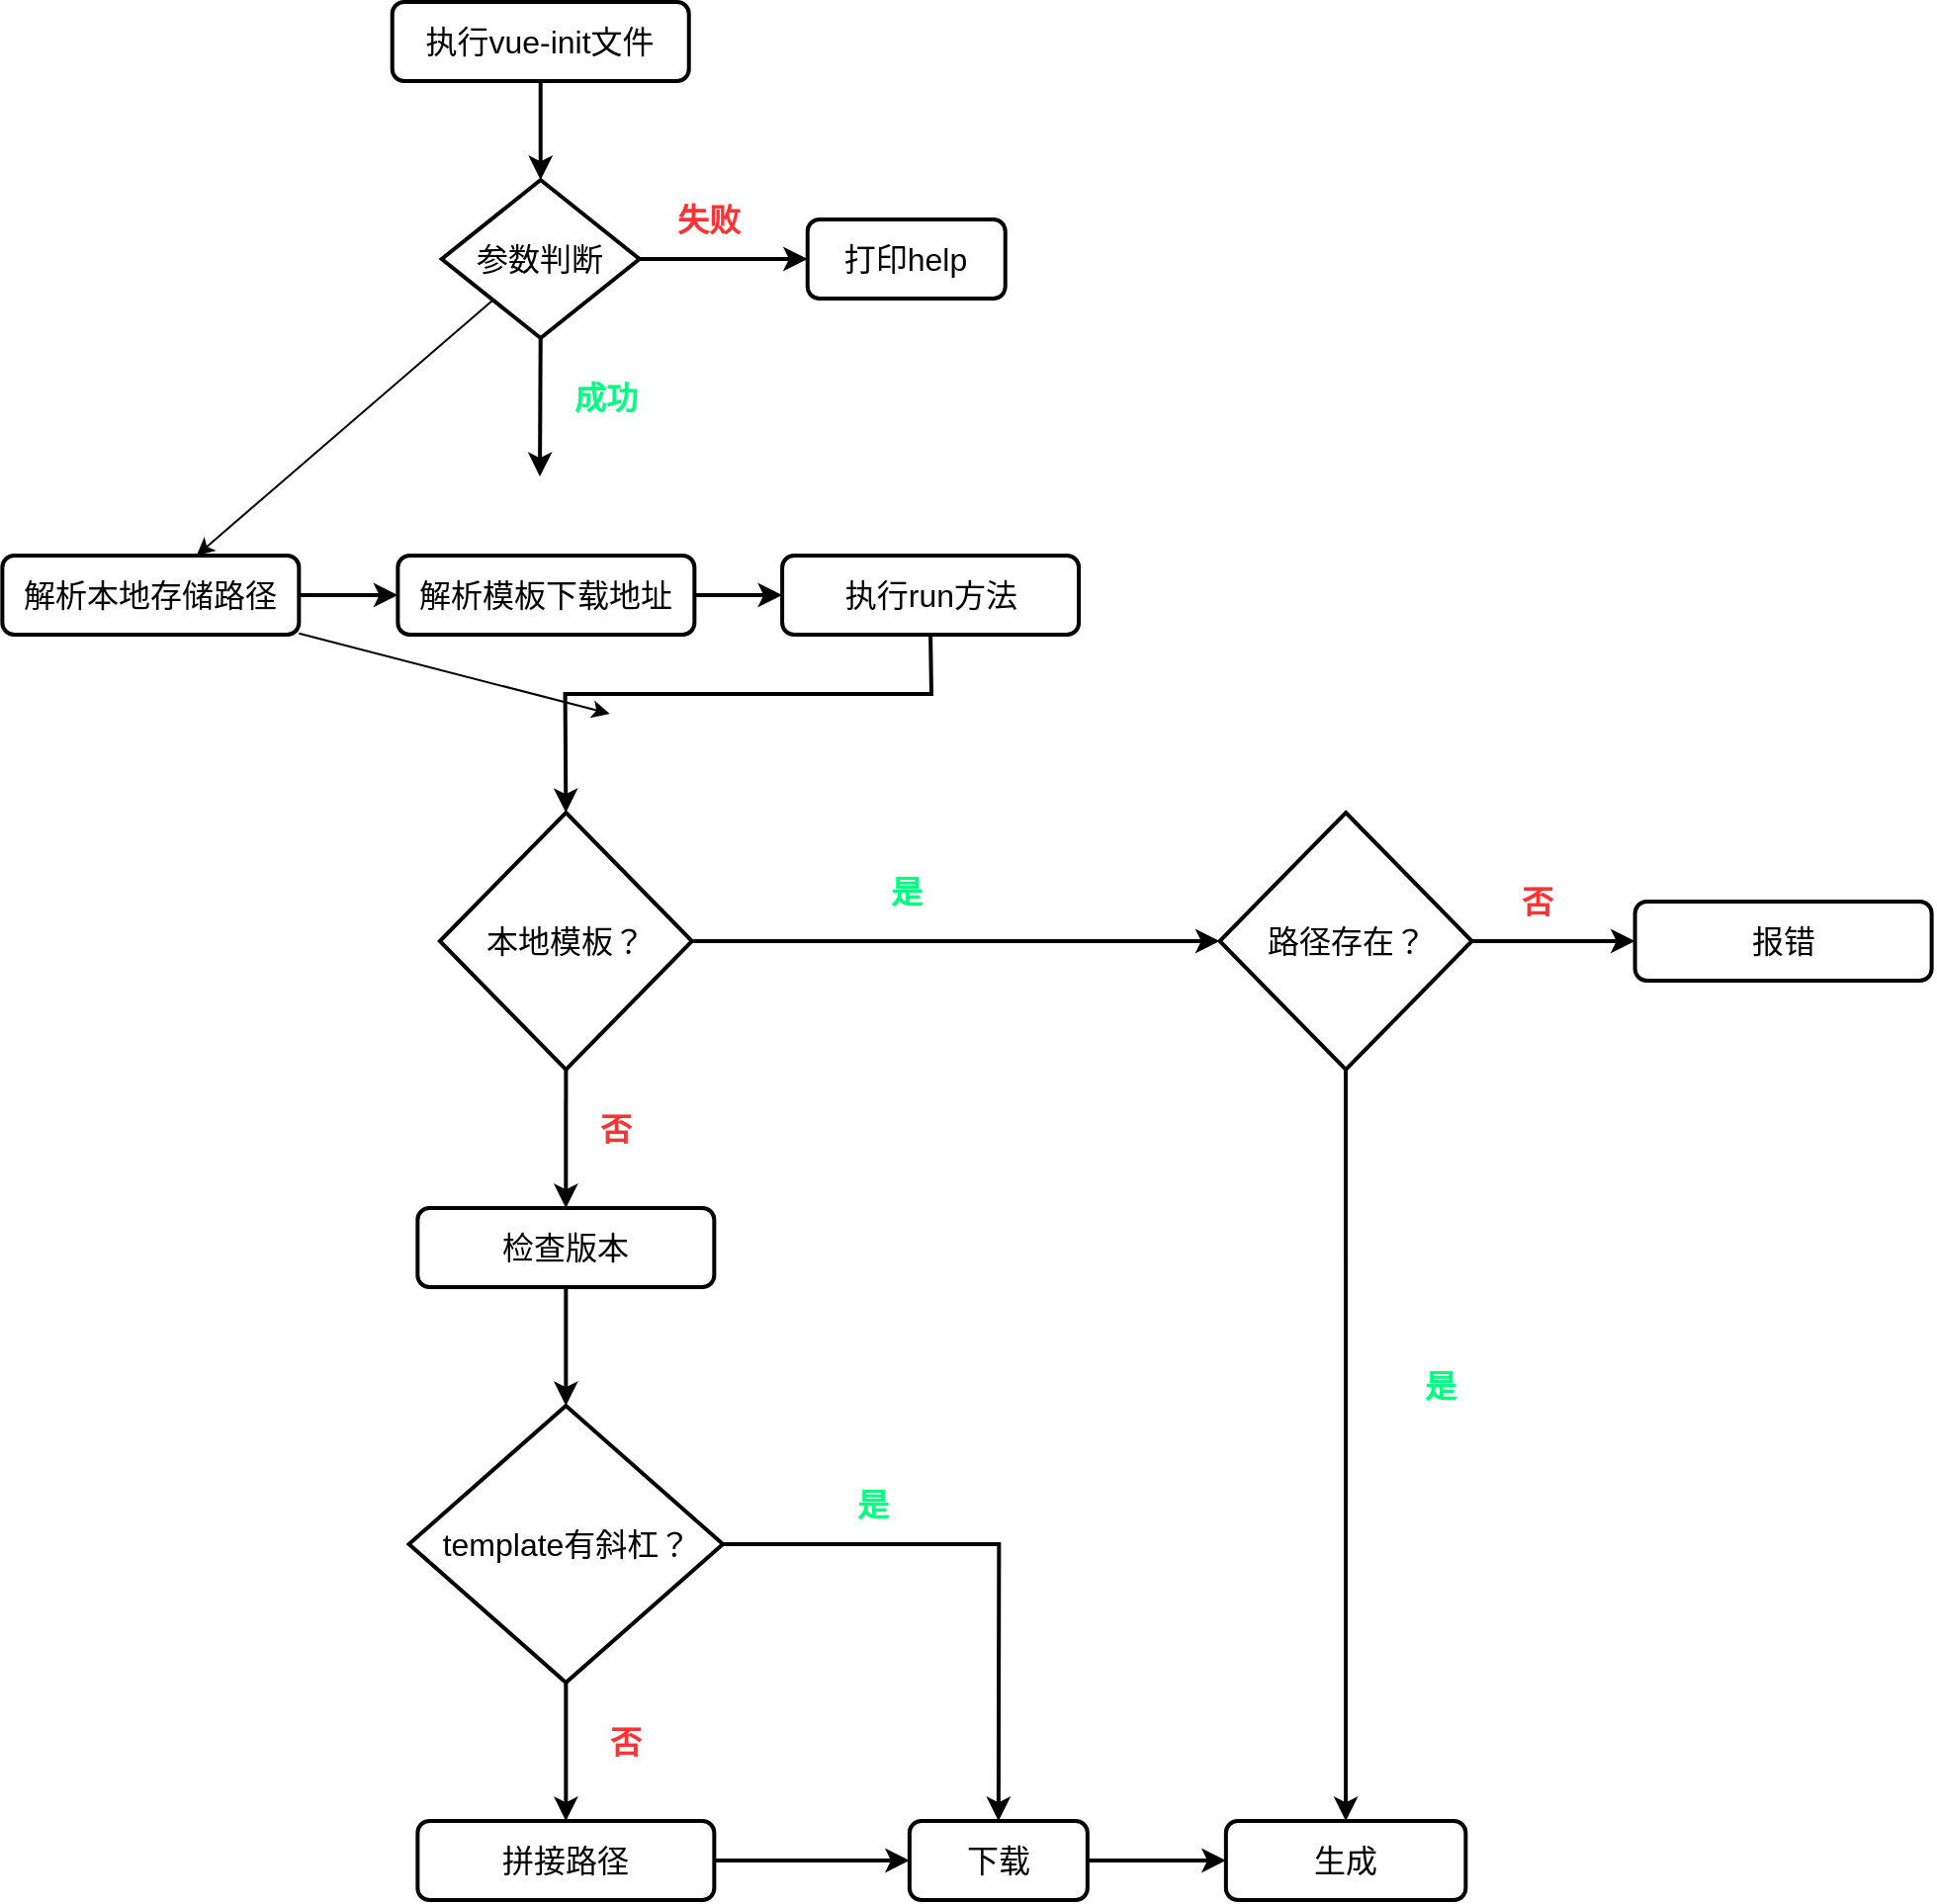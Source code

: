 <mxfile pages="1">
    <diagram id="F49EyNvaIZhDnBV2fqFG" name="Page-1">
        <mxGraphModel dx="1664" dy="3413" grid="1" gridSize="10" guides="1" tooltips="1" connect="1" arrows="1" fold="1" page="0" pageScale="1" pageWidth="827" pageHeight="1169" background="#FFFFFF" math="0" shadow="0">
            <root>
                <mxCell id="0"/>
                <mxCell id="1" parent="0"/>
                <mxCell id="2" value="执行vue-init文件" style="rounded=1;whiteSpace=wrap;html=1;fontSize=16;fontColor=#000000;labelBackgroundColor=#FFFFFF;fillColor=#FFFFFF;strokeColor=#000000;strokeWidth=2;" vertex="1" parent="1">
                    <mxGeometry x="-35.63" y="-2630" width="150" height="40" as="geometry"/>
                </mxCell>
                <mxCell id="7" value="" style="edgeStyle=none;html=1;" edge="1" parent="1" source="4" target="6">
                    <mxGeometry relative="1" as="geometry"/>
                </mxCell>
                <mxCell id="4" value="参数判断" style="rhombus;whiteSpace=wrap;html=1;rounded=0;fontSize=16;strokeWidth=2;strokeColor=#000000;fillColor=#FFFFFF;fontColor=#000000;" vertex="1" parent="1">
                    <mxGeometry x="-10.63" y="-2540" width="100" height="80" as="geometry"/>
                </mxCell>
                <mxCell id="5" value="打印help" style="rounded=1;whiteSpace=wrap;html=1;fontColor=#000000;strokeColor=#000000;strokeWidth=2;fillColor=#FFFFFF;fontSize=16;" vertex="1" parent="1">
                    <mxGeometry x="174.37" y="-2520" width="100" height="40" as="geometry"/>
                </mxCell>
                <mxCell id="9" value="" style="edgeStyle=none;html=1;" edge="1" parent="1" source="6">
                    <mxGeometry relative="1" as="geometry">
                        <mxPoint x="74.35" y="-2270" as="targetPoint"/>
                    </mxGeometry>
                </mxCell>
                <mxCell id="6" value="解析本地存储路径" style="whiteSpace=wrap;html=1;rounded=1;fontSize=16;fontColor=#000000;strokeColor=#000000;strokeWidth=2;fillColor=#FFFFFF;" vertex="1" parent="1">
                    <mxGeometry x="-232.82" y="-2350" width="150" height="40" as="geometry"/>
                </mxCell>
                <mxCell id="11" value="" style="endArrow=classic;html=1;exitX=0.5;exitY=1;exitDx=0;exitDy=0;strokeColor=#000000;strokeWidth=2;" edge="1" parent="1" source="4">
                    <mxGeometry width="50" height="50" relative="1" as="geometry">
                        <mxPoint x="-75.63" y="-2360" as="sourcePoint"/>
                        <mxPoint x="39" y="-2390" as="targetPoint"/>
                    </mxGeometry>
                </mxCell>
                <mxCell id="12" value="成功" style="text;html=1;fontSize=16;fontStyle=1;verticalAlign=middle;align=center;fontColor=#00FF80;" vertex="1" parent="1">
                    <mxGeometry x="21.55" y="-2450" width="100" height="40" as="geometry"/>
                </mxCell>
                <mxCell id="13" value="" style="endArrow=classic;html=1;fontSize=16;fontColor=#000000;strokeColor=#000000;entryX=0.5;entryY=0;entryDx=0;entryDy=0;exitX=0.5;exitY=1;exitDx=0;exitDy=0;rounded=0;strokeWidth=2;" edge="1" parent="1" source="2" target="4">
                    <mxGeometry width="50" height="50" relative="1" as="geometry">
                        <mxPoint x="-75.63" y="-2460" as="sourcePoint"/>
                        <mxPoint x="-25.63" y="-2510" as="targetPoint"/>
                    </mxGeometry>
                </mxCell>
                <mxCell id="14" value="" style="endArrow=classic;html=1;fontSize=16;fontColor=#000000;strokeColor=#000000;entryX=0;entryY=0.5;entryDx=0;entryDy=0;exitX=1;exitY=0.5;exitDx=0;exitDy=0;strokeWidth=2;" edge="1" parent="1" source="4" target="5">
                    <mxGeometry width="50" height="50" relative="1" as="geometry">
                        <mxPoint x="154.37" y="-2390" as="sourcePoint"/>
                        <mxPoint x="204.37" y="-2440" as="targetPoint"/>
                    </mxGeometry>
                </mxCell>
                <mxCell id="15" value="失败" style="text;strokeColor=none;fillColor=none;html=1;fontSize=16;fontStyle=1;verticalAlign=middle;align=center;fontColor=#FF3333;" vertex="1" parent="1">
                    <mxGeometry x="74.37" y="-2540" width="100" height="40" as="geometry"/>
                </mxCell>
                <mxCell id="16" value="" style="endArrow=classic;html=1;fontSize=16;fontColor=#00FF80;strokeColor=#000000;exitX=1;exitY=0.5;exitDx=0;exitDy=0;rounded=0;strokeWidth=2;entryX=0;entryY=0.5;entryDx=0;entryDy=0;" edge="1" parent="1" source="6" target="18">
                    <mxGeometry width="50" height="50" relative="1" as="geometry">
                        <mxPoint x="-158.45" y="-2100" as="sourcePoint"/>
                        <mxPoint x="-42.82" y="-2330" as="targetPoint"/>
                    </mxGeometry>
                </mxCell>
                <mxCell id="18" value="解析模板下载地址" style="whiteSpace=wrap;html=1;rounded=1;fontSize=16;fontColor=#000000;strokeColor=#000000;strokeWidth=2;fillColor=#FFFFFF;" vertex="1" parent="1">
                    <mxGeometry x="-32.82" y="-2350" width="150" height="40" as="geometry"/>
                </mxCell>
                <mxCell id="21" value="执行run方法" style="whiteSpace=wrap;html=1;rounded=1;fontSize=16;fontColor=#000000;strokeColor=#000000;strokeWidth=2;fillColor=#FFFFFF;" vertex="1" parent="1">
                    <mxGeometry x="161.55" y="-2350" width="150" height="40" as="geometry"/>
                </mxCell>
                <mxCell id="22" value="" style="endArrow=classic;html=1;rounded=0;fontSize=16;fontColor=#000000;strokeColor=#000000;strokeWidth=2;entryX=0;entryY=0.5;entryDx=0;entryDy=0;exitX=1;exitY=0.5;exitDx=0;exitDy=0;" edge="1" parent="1" source="18" target="21">
                    <mxGeometry width="50" height="50" relative="1" as="geometry">
                        <mxPoint x="-138.45" y="-2010" as="sourcePoint"/>
                        <mxPoint x="-88.45" y="-2060" as="targetPoint"/>
                    </mxGeometry>
                </mxCell>
                <mxCell id="23" value="本地模板？" style="rhombus;whiteSpace=wrap;html=1;rounded=0;labelBackgroundColor=#FFFFFF;fontSize=16;fontColor=#000000;strokeColor=#000000;strokeWidth=2;fillColor=#FFFFFF;" vertex="1" parent="1">
                    <mxGeometry x="-11.57" y="-2220" width="127.5" height="130" as="geometry"/>
                </mxCell>
                <mxCell id="24" value="" style="endArrow=classic;html=1;rounded=0;fontSize=16;fontColor=#000000;strokeColor=#000000;strokeWidth=2;entryX=0.5;entryY=0;entryDx=0;entryDy=0;exitX=0.5;exitY=1;exitDx=0;exitDy=0;" edge="1" parent="1" source="21" target="23">
                    <mxGeometry width="50" height="50" relative="1" as="geometry">
                        <mxPoint x="-122.83" y="-2020" as="sourcePoint"/>
                        <mxPoint x="-72.83" y="-2070" as="targetPoint"/>
                        <Array as="points">
                            <mxPoint x="237" y="-2280"/>
                            <mxPoint x="51.8" y="-2280"/>
                        </Array>
                    </mxGeometry>
                </mxCell>
                <mxCell id="26" value="检查版本" style="whiteSpace=wrap;html=1;rounded=1;fontSize=16;fontColor=#000000;strokeColor=#000000;strokeWidth=2;fillColor=#FFFFFF;" vertex="1" parent="1">
                    <mxGeometry x="-22.83" y="-2020" width="150" height="40" as="geometry"/>
                </mxCell>
                <mxCell id="28" value="" style="endArrow=classic;html=1;rounded=0;fontSize=16;fontColor=#000000;strokeColor=#000000;strokeWidth=2;entryX=0.5;entryY=0;entryDx=0;entryDy=0;" edge="1" parent="1" source="23" target="26">
                    <mxGeometry width="50" height="50" relative="1" as="geometry">
                        <mxPoint x="-172.83" y="-2050" as="sourcePoint"/>
                        <mxPoint x="-122.83" y="-2100" as="targetPoint"/>
                    </mxGeometry>
                </mxCell>
                <mxCell id="29" value="否" style="text;strokeColor=none;fillColor=none;html=1;fontSize=16;fontStyle=1;verticalAlign=middle;align=center;rounded=0;labelBackgroundColor=#FFFFFF;fontColor=#FF3333;" vertex="1" parent="1">
                    <mxGeometry x="27.17" y="-2080" width="100" height="40" as="geometry"/>
                </mxCell>
                <mxCell id="30" value="路径存在？" style="rhombus;whiteSpace=wrap;html=1;rounded=0;labelBackgroundColor=#FFFFFF;fontSize=16;fontColor=#000000;strokeColor=#000000;strokeWidth=2;fillColor=#FFFFFF;" vertex="1" parent="1">
                    <mxGeometry x="382.8" y="-2220" width="127.5" height="130" as="geometry"/>
                </mxCell>
                <mxCell id="31" value="" style="endArrow=classic;html=1;rounded=0;fontSize=16;fontColor=#000000;strokeColor=#000000;strokeWidth=2;entryX=0;entryY=0.5;entryDx=0;entryDy=0;exitX=1;exitY=0.5;exitDx=0;exitDy=0;" edge="1" parent="1" source="23" target="30">
                    <mxGeometry width="50" height="50" relative="1" as="geometry">
                        <mxPoint x="-202.83" y="-2020" as="sourcePoint"/>
                        <mxPoint x="-152.83" y="-2070" as="targetPoint"/>
                    </mxGeometry>
                </mxCell>
                <mxCell id="32" value="是" style="text;strokeColor=none;fillColor=none;html=1;fontSize=16;fontStyle=1;verticalAlign=middle;align=center;rounded=0;labelBackgroundColor=#FFFFFF;fontColor=#00FF80;" vertex="1" parent="1">
                    <mxGeometry x="174.37" y="-2200" width="100" height="40" as="geometry"/>
                </mxCell>
                <mxCell id="33" value="生成" style="whiteSpace=wrap;html=1;rounded=1;fontSize=16;fontColor=#000000;strokeColor=#000000;strokeWidth=2;fillColor=#FFFFFF;" vertex="1" parent="1">
                    <mxGeometry x="385.93" y="-1710" width="121.25" height="40" as="geometry"/>
                </mxCell>
                <mxCell id="34" value="" style="endArrow=classic;html=1;rounded=0;fontSize=16;fontColor=#000000;strokeColor=#000000;strokeWidth=2;entryX=0.5;entryY=0;entryDx=0;entryDy=0;exitX=0.5;exitY=1;exitDx=0;exitDy=0;" edge="1" parent="1" source="30" target="33">
                    <mxGeometry width="50" height="50" relative="1" as="geometry">
                        <mxPoint x="237.17" y="-1840" as="sourcePoint"/>
                        <mxPoint x="287.17" y="-1890" as="targetPoint"/>
                    </mxGeometry>
                </mxCell>
                <mxCell id="35" value="是" style="text;strokeColor=none;fillColor=none;html=1;fontSize=16;fontStyle=1;verticalAlign=middle;align=center;rounded=0;labelBackgroundColor=#FFFFFF;fontColor=#00FF80;" vertex="1" parent="1">
                    <mxGeometry x="444.05" y="-1950" width="100" height="40" as="geometry"/>
                </mxCell>
                <mxCell id="36" value="报错" style="whiteSpace=wrap;html=1;rounded=1;fontSize=16;fontColor=#000000;strokeColor=#000000;strokeWidth=2;fillColor=#FFFFFF;" vertex="1" parent="1">
                    <mxGeometry x="592.8" y="-2175" width="150" height="40" as="geometry"/>
                </mxCell>
                <mxCell id="37" value="" style="endArrow=classic;html=1;rounded=0;fontSize=16;fontColor=#000000;strokeColor=#000000;strokeWidth=2;entryX=0;entryY=0.5;entryDx=0;entryDy=0;exitX=1;exitY=0.5;exitDx=0;exitDy=0;" edge="1" parent="1" source="30">
                    <mxGeometry width="50" height="50" relative="1" as="geometry">
                        <mxPoint x="424.05" y="-2250" as="sourcePoint"/>
                        <mxPoint x="592.8" y="-2155" as="targetPoint"/>
                    </mxGeometry>
                </mxCell>
                <mxCell id="38" value="否" style="text;strokeColor=none;fillColor=none;html=1;fontSize=16;fontStyle=1;verticalAlign=middle;align=center;rounded=0;labelBackgroundColor=#FFFFFF;fontColor=#FF3333;" vertex="1" parent="1">
                    <mxGeometry x="492.8" y="-2190" width="100" height="30" as="geometry"/>
                </mxCell>
                <mxCell id="39" value="template有斜杠？" style="rhombus;whiteSpace=wrap;html=1;rounded=0;labelBackgroundColor=#FFFFFF;fontSize=16;fontColor=#000000;strokeColor=#000000;strokeWidth=2;fillColor=#FFFFFF;" vertex="1" parent="1">
                    <mxGeometry x="-27.2" y="-1920" width="158.75" height="140" as="geometry"/>
                </mxCell>
                <mxCell id="40" value="拼接路径" style="whiteSpace=wrap;html=1;rounded=1;fontSize=16;fontColor=#000000;strokeColor=#000000;strokeWidth=2;fillColor=#FFFFFF;" vertex="1" parent="1">
                    <mxGeometry x="-22.82" y="-1710" width="150" height="40" as="geometry"/>
                </mxCell>
                <mxCell id="41" value="" style="endArrow=classic;html=1;rounded=0;fontSize=16;fontColor=#000000;strokeColor=#000000;strokeWidth=2;entryX=0.5;entryY=0;entryDx=0;entryDy=0;exitX=0.5;exitY=1;exitDx=0;exitDy=0;" edge="1" parent="1" source="39" target="40">
                    <mxGeometry width="50" height="50" relative="1" as="geometry">
                        <mxPoint x="-162.83" y="-1640" as="sourcePoint"/>
                        <mxPoint x="-112.83" y="-1690" as="targetPoint"/>
                    </mxGeometry>
                </mxCell>
                <mxCell id="42" value="下载" style="whiteSpace=wrap;html=1;rounded=1;fontSize=16;fontColor=#000000;strokeColor=#000000;strokeWidth=2;fillColor=#FFFFFF;" vertex="1" parent="1">
                    <mxGeometry x="225.92" y="-1710" width="90" height="40" as="geometry"/>
                </mxCell>
                <mxCell id="43" value="" style="endArrow=classic;html=1;rounded=0;fontSize=16;fontColor=#000000;strokeColor=#000000;strokeWidth=2;entryX=0.5;entryY=0;entryDx=0;entryDy=0;exitX=1;exitY=0.5;exitDx=0;exitDy=0;" edge="1" parent="1" source="39" target="42">
                    <mxGeometry width="50" height="50" relative="1" as="geometry">
                        <mxPoint x="-262.83" y="-1780" as="sourcePoint"/>
                        <mxPoint x="-212.83" y="-1830" as="targetPoint"/>
                        <Array as="points">
                            <mxPoint x="271.17" y="-1850"/>
                        </Array>
                    </mxGeometry>
                </mxCell>
                <mxCell id="45" value="" style="endArrow=classic;html=1;rounded=0;fontSize=16;fontColor=#000000;strokeColor=#000000;strokeWidth=2;entryX=0.5;entryY=0;entryDx=0;entryDy=0;exitX=0.5;exitY=1;exitDx=0;exitDy=0;" edge="1" parent="1" source="26" target="39">
                    <mxGeometry width="50" height="50" relative="1" as="geometry">
                        <mxPoint x="-212.83" y="-1840" as="sourcePoint"/>
                        <mxPoint x="-162.83" y="-1890" as="targetPoint"/>
                    </mxGeometry>
                </mxCell>
                <mxCell id="46" value="是" style="text;strokeColor=none;fillColor=none;html=1;fontSize=16;fontStyle=1;verticalAlign=middle;align=center;rounded=0;labelBackgroundColor=#FFFFFF;fontColor=#00FF80;" vertex="1" parent="1">
                    <mxGeometry x="157.17" y="-1890" width="100" height="40" as="geometry"/>
                </mxCell>
                <mxCell id="47" value="否" style="text;strokeColor=none;fillColor=none;html=1;fontSize=16;fontStyle=1;verticalAlign=middle;align=center;rounded=0;labelBackgroundColor=#FFFFFF;fontColor=#FF3333;" vertex="1" parent="1">
                    <mxGeometry x="31.55" y="-1770" width="100" height="40" as="geometry"/>
                </mxCell>
                <mxCell id="48" value="" style="endArrow=classic;html=1;rounded=0;fontSize=16;fontColor=#000000;strokeColor=#000000;strokeWidth=2;entryX=0;entryY=0.5;entryDx=0;entryDy=0;exitX=1;exitY=0.5;exitDx=0;exitDy=0;" edge="1" parent="1" source="40" target="42">
                    <mxGeometry width="50" height="50" relative="1" as="geometry">
                        <mxPoint x="117.17" y="-1540" as="sourcePoint"/>
                        <mxPoint x="167.17" y="-1590" as="targetPoint"/>
                    </mxGeometry>
                </mxCell>
                <mxCell id="49" value="" style="endArrow=classic;html=1;rounded=0;fontSize=16;fontColor=#000000;strokeColor=#000000;strokeWidth=2;entryX=0;entryY=0.5;entryDx=0;entryDy=0;exitX=1;exitY=0.5;exitDx=0;exitDy=0;" edge="1" parent="1" source="42" target="33">
                    <mxGeometry width="50" height="50" relative="1" as="geometry">
                        <mxPoint x="297.17" y="-1670" as="sourcePoint"/>
                        <mxPoint x="217.17" y="-1610" as="targetPoint"/>
                    </mxGeometry>
                </mxCell>
            </root>
        </mxGraphModel>
    </diagram>
</mxfile>
